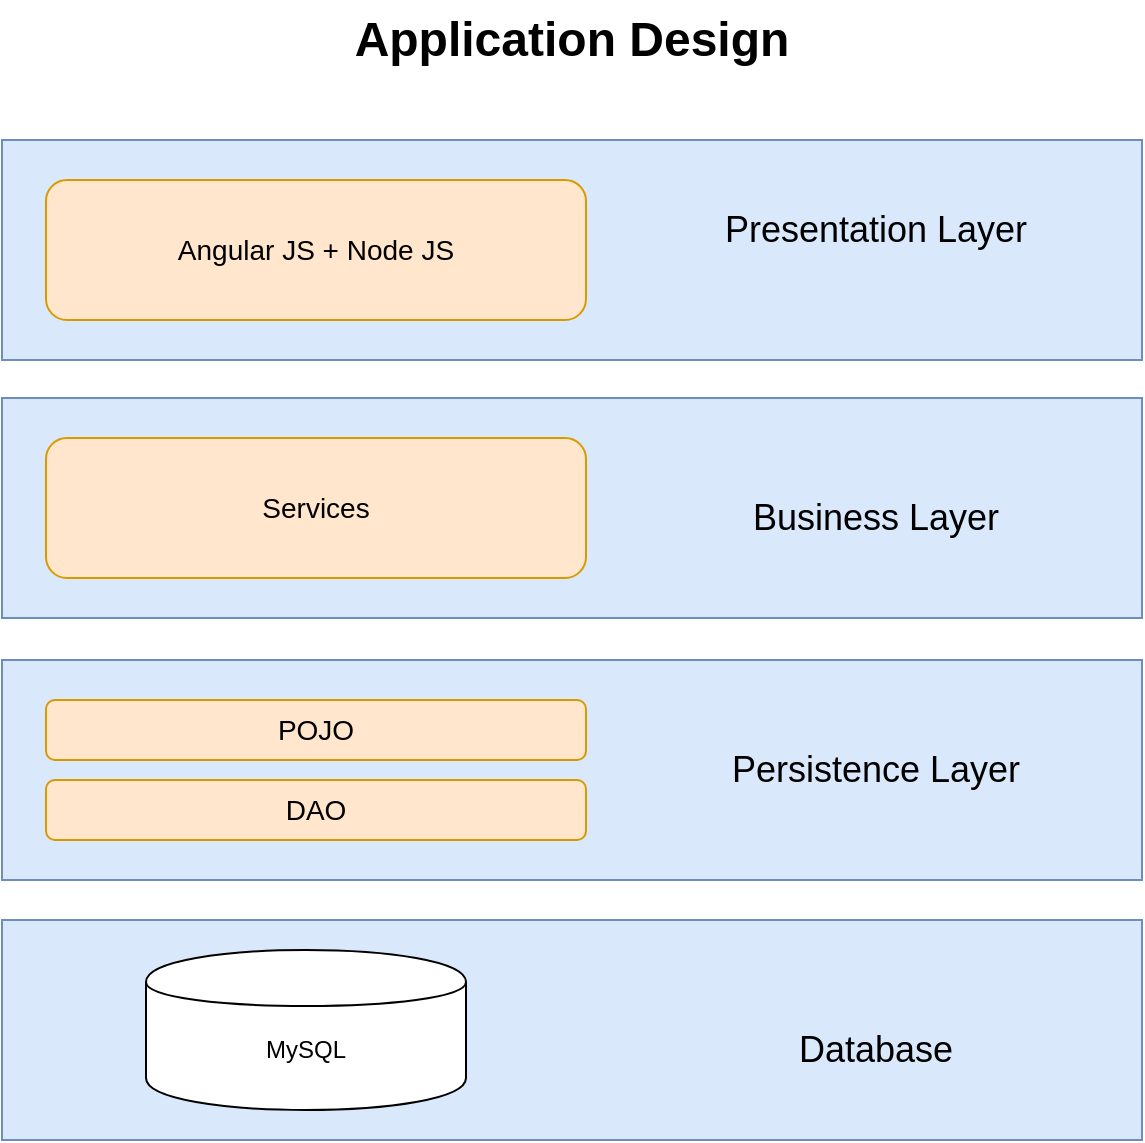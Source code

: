 <mxfile version="12.4.1" type="device" pages="1"><diagram id="4CWr-y5EhzKhjg9G9ljg" name="Page-1"><mxGraphModel dx="1038" dy="548" grid="1" gridSize="10" guides="1" tooltips="1" connect="1" arrows="1" fold="1" page="1" pageScale="1" pageWidth="827" pageHeight="1169" math="0" shadow="0"><root><mxCell id="0"/><mxCell id="1" parent="0"/><mxCell id="lIhQY8W5dZbD0D3gBSJi-4" value="" style="rounded=0;whiteSpace=wrap;html=1;fillColor=#dae8fc;strokeColor=#6c8ebf;" parent="1" vertex="1"><mxGeometry x="128" y="400" width="570" height="110" as="geometry"/></mxCell><mxCell id="lIhQY8W5dZbD0D3gBSJi-1" value="&lt;font style=&quot;font-size: 14px&quot;&gt;Angular JS + Node JS&lt;/font&gt;" style="rounded=1;whiteSpace=wrap;html=1;fillColor=#ffe6cc;strokeColor=#d79b00;" parent="1" vertex="1"><mxGeometry x="150" y="420" width="270" height="70" as="geometry"/></mxCell><mxCell id="lIhQY8W5dZbD0D3gBSJi-5" value="&lt;font style=&quot;font-size: 18px&quot;&gt;Presentation Layer&lt;/font&gt;" style="text;html=1;strokeColor=none;fillColor=none;align=center;verticalAlign=middle;whiteSpace=wrap;rounded=0;" parent="1" vertex="1"><mxGeometry x="470" y="415" width="190" height="60" as="geometry"/></mxCell><mxCell id="lIhQY8W5dZbD0D3gBSJi-9" value="" style="rounded=0;whiteSpace=wrap;html=1;fillColor=#dae8fc;strokeColor=#6c8ebf;" parent="1" vertex="1"><mxGeometry x="128" y="529" width="570" height="110" as="geometry"/></mxCell><mxCell id="lIhQY8W5dZbD0D3gBSJi-10" value="" style="rounded=0;whiteSpace=wrap;html=1;fillColor=#dae8fc;strokeColor=#6c8ebf;" parent="1" vertex="1"><mxGeometry x="128" y="660" width="570" height="110" as="geometry"/></mxCell><mxCell id="lIhQY8W5dZbD0D3gBSJi-11" value="&lt;font style=&quot;font-size: 14px&quot;&gt;Services&lt;br&gt;&lt;/font&gt;" style="rounded=1;whiteSpace=wrap;html=1;fillColor=#ffe6cc;strokeColor=#d79b00;" parent="1" vertex="1"><mxGeometry x="150" y="549" width="270" height="70" as="geometry"/></mxCell><mxCell id="lIhQY8W5dZbD0D3gBSJi-12" value="&lt;font style=&quot;font-size: 14px&quot;&gt;POJO&lt;br&gt;&lt;/font&gt;" style="rounded=1;whiteSpace=wrap;html=1;fillColor=#ffe6cc;strokeColor=#d79b00;" parent="1" vertex="1"><mxGeometry x="150" y="680" width="270" height="30" as="geometry"/></mxCell><mxCell id="lIhQY8W5dZbD0D3gBSJi-13" value="&lt;b&gt;&lt;font style=&quot;font-size: 24px&quot;&gt;Application Design&lt;/font&gt;&lt;/b&gt;" style="text;html=1;strokeColor=none;fillColor=none;align=center;verticalAlign=middle;whiteSpace=wrap;rounded=0;" parent="1" vertex="1"><mxGeometry x="218" y="330" width="390" height="40" as="geometry"/></mxCell><mxCell id="lIhQY8W5dZbD0D3gBSJi-14" value="&lt;font style=&quot;font-size: 14px&quot;&gt;DAO&lt;br&gt;&lt;/font&gt;" style="rounded=1;whiteSpace=wrap;html=1;fillColor=#ffe6cc;strokeColor=#d79b00;" parent="1" vertex="1"><mxGeometry x="150" y="720" width="270" height="30" as="geometry"/></mxCell><mxCell id="lIhQY8W5dZbD0D3gBSJi-16" value="&lt;font style=&quot;font-size: 18px&quot;&gt;Business Layer&lt;/font&gt;" style="text;html=1;strokeColor=none;fillColor=none;align=center;verticalAlign=middle;whiteSpace=wrap;rounded=0;" parent="1" vertex="1"><mxGeometry x="470" y="559" width="190" height="60" as="geometry"/></mxCell><mxCell id="lIhQY8W5dZbD0D3gBSJi-17" value="&lt;font style=&quot;font-size: 18px&quot;&gt;Persistence&amp;nbsp;Layer&lt;/font&gt;" style="text;html=1;strokeColor=none;fillColor=none;align=center;verticalAlign=middle;whiteSpace=wrap;rounded=0;" parent="1" vertex="1"><mxGeometry x="470" y="685" width="190" height="60" as="geometry"/></mxCell><mxCell id="A3od3loExFZH5oUbZoRw-2" value="" style="rounded=0;whiteSpace=wrap;html=1;fillColor=#dae8fc;strokeColor=#6c8ebf;" vertex="1" parent="1"><mxGeometry x="128" y="790" width="570" height="110" as="geometry"/></mxCell><mxCell id="A3od3loExFZH5oUbZoRw-1" value="" style="shape=cylinder;whiteSpace=wrap;html=1;boundedLbl=1;backgroundOutline=1;" vertex="1" parent="1"><mxGeometry x="200" y="805" width="160" height="80" as="geometry"/></mxCell><mxCell id="A3od3loExFZH5oUbZoRw-3" value="&lt;font style=&quot;font-size: 18px&quot;&gt;Database&lt;/font&gt;" style="text;html=1;strokeColor=none;fillColor=none;align=center;verticalAlign=middle;whiteSpace=wrap;rounded=0;" vertex="1" parent="1"><mxGeometry x="470" y="825" width="190" height="60" as="geometry"/></mxCell><mxCell id="A3od3loExFZH5oUbZoRw-4" value="MySQL&lt;br&gt;" style="text;html=1;strokeColor=none;fillColor=none;align=center;verticalAlign=middle;whiteSpace=wrap;rounded=0;" vertex="1" parent="1"><mxGeometry x="250" y="845" width="60" height="20" as="geometry"/></mxCell></root></mxGraphModel></diagram></mxfile>